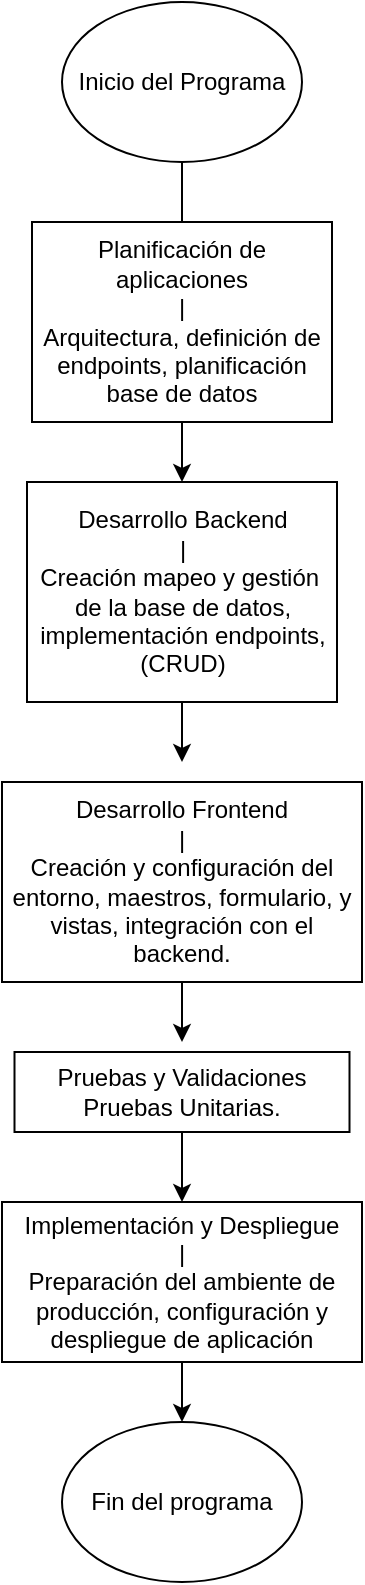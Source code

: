 <mxfile version="24.7.8">
  <diagram name="Página-1" id="V7OSeu16nQTpCYBl30mt">
    <mxGraphModel dx="832" dy="471" grid="1" gridSize="10" guides="1" tooltips="1" connect="1" arrows="1" fold="1" page="1" pageScale="1" pageWidth="827" pageHeight="1169" math="0" shadow="0">
      <root>
        <mxCell id="0" />
        <mxCell id="1" parent="0" />
        <mxCell id="j-9xQ534JRwo_PN3p_k4-3" style="edgeStyle=orthogonalEdgeStyle;rounded=0;orthogonalLoop=1;jettySize=auto;html=1;exitX=0.5;exitY=1;exitDx=0;exitDy=0;" edge="1" parent="1" source="j-9xQ534JRwo_PN3p_k4-1">
          <mxGeometry relative="1" as="geometry">
            <mxPoint x="270" y="170" as="targetPoint" />
          </mxGeometry>
        </mxCell>
        <mxCell id="j-9xQ534JRwo_PN3p_k4-1" value="Inicio del Programa" style="ellipse;whiteSpace=wrap;html=1;" vertex="1" parent="1">
          <mxGeometry x="210" y="40" width="120" height="80" as="geometry" />
        </mxCell>
        <mxCell id="j-9xQ534JRwo_PN3p_k4-7" style="edgeStyle=orthogonalEdgeStyle;rounded=0;orthogonalLoop=1;jettySize=auto;html=1;exitX=0.5;exitY=1;exitDx=0;exitDy=0;" edge="1" parent="1" source="j-9xQ534JRwo_PN3p_k4-5">
          <mxGeometry relative="1" as="geometry">
            <mxPoint x="270" y="280" as="targetPoint" />
          </mxGeometry>
        </mxCell>
        <mxCell id="j-9xQ534JRwo_PN3p_k4-5" value="Planificación de aplicaciones&lt;div&gt;|&lt;/div&gt;&lt;div&gt;Arquitectura, definición de endpoints, planificación base de datos&lt;br&gt;&lt;/div&gt;" style="rounded=0;whiteSpace=wrap;html=1;" vertex="1" parent="1">
          <mxGeometry x="195" y="150" width="150" height="100" as="geometry" />
        </mxCell>
        <mxCell id="j-9xQ534JRwo_PN3p_k4-13" style="edgeStyle=orthogonalEdgeStyle;rounded=0;orthogonalLoop=1;jettySize=auto;html=1;exitX=0.5;exitY=1;exitDx=0;exitDy=0;" edge="1" parent="1" source="j-9xQ534JRwo_PN3p_k4-11">
          <mxGeometry relative="1" as="geometry">
            <mxPoint x="270" y="420" as="targetPoint" />
          </mxGeometry>
        </mxCell>
        <mxCell id="j-9xQ534JRwo_PN3p_k4-11" value="Desarrollo Backend&lt;div&gt;|&lt;/div&gt;&lt;div&gt;&lt;div&gt;Creación mapeo y gestión&amp;nbsp; de la base de datos, implementación endpoints, (CRUD)&lt;/div&gt;&lt;/div&gt;" style="rounded=0;whiteSpace=wrap;html=1;" vertex="1" parent="1">
          <mxGeometry x="192.5" y="280" width="155" height="110" as="geometry" />
        </mxCell>
        <mxCell id="j-9xQ534JRwo_PN3p_k4-18" style="edgeStyle=orthogonalEdgeStyle;rounded=0;orthogonalLoop=1;jettySize=auto;html=1;exitX=0.5;exitY=1;exitDx=0;exitDy=0;" edge="1" parent="1" source="j-9xQ534JRwo_PN3p_k4-14">
          <mxGeometry relative="1" as="geometry">
            <mxPoint x="270" y="560" as="targetPoint" />
          </mxGeometry>
        </mxCell>
        <mxCell id="j-9xQ534JRwo_PN3p_k4-14" value="Desarrollo Frontend&lt;div&gt;|&lt;/div&gt;&lt;div&gt;Creación y configuración del entorno, maestros, formulario, y vistas, integración con el backend.&lt;/div&gt;" style="rounded=0;whiteSpace=wrap;html=1;" vertex="1" parent="1">
          <mxGeometry x="180" y="430" width="180" height="100" as="geometry" />
        </mxCell>
        <mxCell id="j-9xQ534JRwo_PN3p_k4-21" style="edgeStyle=orthogonalEdgeStyle;rounded=0;orthogonalLoop=1;jettySize=auto;html=1;exitX=0.5;exitY=1;exitDx=0;exitDy=0;" edge="1" parent="1" source="j-9xQ534JRwo_PN3p_k4-19">
          <mxGeometry relative="1" as="geometry">
            <mxPoint x="270" y="640" as="targetPoint" />
          </mxGeometry>
        </mxCell>
        <mxCell id="j-9xQ534JRwo_PN3p_k4-19" value="Pruebas y Validaciones&lt;div&gt;Pruebas Unitarias.&lt;/div&gt;" style="rounded=0;whiteSpace=wrap;html=1;" vertex="1" parent="1">
          <mxGeometry x="186.25" y="565" width="167.5" height="40" as="geometry" />
        </mxCell>
        <mxCell id="j-9xQ534JRwo_PN3p_k4-28" style="edgeStyle=orthogonalEdgeStyle;rounded=0;orthogonalLoop=1;jettySize=auto;html=1;" edge="1" parent="1" source="j-9xQ534JRwo_PN3p_k4-22">
          <mxGeometry relative="1" as="geometry">
            <mxPoint x="270" y="750" as="targetPoint" />
          </mxGeometry>
        </mxCell>
        <mxCell id="j-9xQ534JRwo_PN3p_k4-22" value="Implementación y Despliegue&lt;div&gt;|&lt;/div&gt;&lt;div&gt;Preparación del ambiente de producción, configuración y despliegue de aplicación&lt;/div&gt;" style="rounded=0;whiteSpace=wrap;html=1;" vertex="1" parent="1">
          <mxGeometry x="180" y="640" width="180" height="80" as="geometry" />
        </mxCell>
        <mxCell id="j-9xQ534JRwo_PN3p_k4-26" value="Fin del programa" style="ellipse;whiteSpace=wrap;html=1;" vertex="1" parent="1">
          <mxGeometry x="210" y="750" width="120" height="80" as="geometry" />
        </mxCell>
      </root>
    </mxGraphModel>
  </diagram>
</mxfile>
